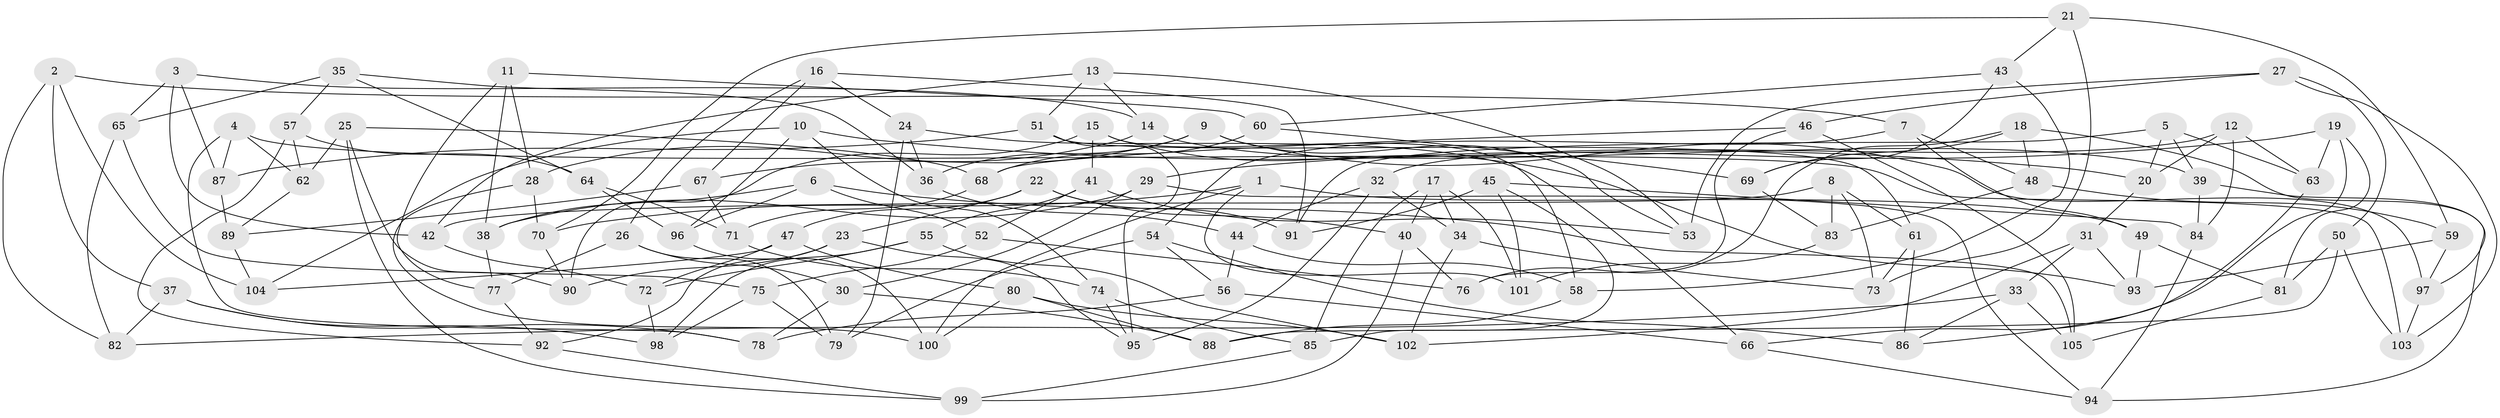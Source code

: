// coarse degree distribution, {10: 0.11904761904761904, 11: 0.047619047619047616, 4: 0.4523809523809524, 6: 0.047619047619047616, 9: 0.11904761904761904, 8: 0.09523809523809523, 5: 0.047619047619047616, 3: 0.07142857142857142}
// Generated by graph-tools (version 1.1) at 2025/54/03/04/25 22:54:02]
// undirected, 105 vertices, 210 edges
graph export_dot {
  node [color=gray90,style=filled];
  1;
  2;
  3;
  4;
  5;
  6;
  7;
  8;
  9;
  10;
  11;
  12;
  13;
  14;
  15;
  16;
  17;
  18;
  19;
  20;
  21;
  22;
  23;
  24;
  25;
  26;
  27;
  28;
  29;
  30;
  31;
  32;
  33;
  34;
  35;
  36;
  37;
  38;
  39;
  40;
  41;
  42;
  43;
  44;
  45;
  46;
  47;
  48;
  49;
  50;
  51;
  52;
  53;
  54;
  55;
  56;
  57;
  58;
  59;
  60;
  61;
  62;
  63;
  64;
  65;
  66;
  67;
  68;
  69;
  70;
  71;
  72;
  73;
  74;
  75;
  76;
  77;
  78;
  79;
  80;
  81;
  82;
  83;
  84;
  85;
  86;
  87;
  88;
  89;
  90;
  91;
  92;
  93;
  94;
  95;
  96;
  97;
  98;
  99;
  100;
  101;
  102;
  103;
  104;
  105;
  1 -- 70;
  1 -- 101;
  1 -- 49;
  1 -- 100;
  2 -- 104;
  2 -- 37;
  2 -- 82;
  2 -- 7;
  3 -- 65;
  3 -- 87;
  3 -- 14;
  3 -- 42;
  4 -- 103;
  4 -- 78;
  4 -- 62;
  4 -- 87;
  5 -- 39;
  5 -- 20;
  5 -- 63;
  5 -- 91;
  6 -- 52;
  6 -- 96;
  6 -- 105;
  6 -- 38;
  7 -- 49;
  7 -- 54;
  7 -- 48;
  8 -- 73;
  8 -- 61;
  8 -- 83;
  8 -- 42;
  9 -- 53;
  9 -- 36;
  9 -- 97;
  9 -- 67;
  10 -- 104;
  10 -- 74;
  10 -- 96;
  10 -- 20;
  11 -- 38;
  11 -- 77;
  11 -- 28;
  11 -- 60;
  12 -- 63;
  12 -- 84;
  12 -- 20;
  12 -- 32;
  13 -- 42;
  13 -- 14;
  13 -- 53;
  13 -- 51;
  14 -- 39;
  14 -- 28;
  15 -- 93;
  15 -- 90;
  15 -- 41;
  15 -- 58;
  16 -- 91;
  16 -- 26;
  16 -- 24;
  16 -- 67;
  17 -- 40;
  17 -- 101;
  17 -- 34;
  17 -- 85;
  18 -- 97;
  18 -- 48;
  18 -- 76;
  18 -- 69;
  19 -- 63;
  19 -- 29;
  19 -- 81;
  19 -- 66;
  20 -- 31;
  21 -- 70;
  21 -- 59;
  21 -- 43;
  21 -- 73;
  22 -- 91;
  22 -- 47;
  22 -- 23;
  22 -- 40;
  23 -- 90;
  23 -- 95;
  23 -- 92;
  24 -- 36;
  24 -- 79;
  24 -- 66;
  25 -- 99;
  25 -- 62;
  25 -- 68;
  25 -- 90;
  26 -- 30;
  26 -- 77;
  26 -- 79;
  27 -- 46;
  27 -- 50;
  27 -- 103;
  27 -- 53;
  28 -- 70;
  28 -- 100;
  29 -- 94;
  29 -- 30;
  29 -- 38;
  30 -- 78;
  30 -- 88;
  31 -- 33;
  31 -- 93;
  31 -- 102;
  32 -- 95;
  32 -- 44;
  32 -- 34;
  33 -- 86;
  33 -- 105;
  33 -- 82;
  34 -- 102;
  34 -- 73;
  35 -- 36;
  35 -- 65;
  35 -- 64;
  35 -- 57;
  36 -- 44;
  37 -- 78;
  37 -- 82;
  37 -- 98;
  38 -- 77;
  39 -- 84;
  39 -- 94;
  40 -- 76;
  40 -- 99;
  41 -- 55;
  41 -- 52;
  41 -- 53;
  42 -- 72;
  43 -- 69;
  43 -- 60;
  43 -- 58;
  44 -- 58;
  44 -- 56;
  45 -- 101;
  45 -- 91;
  45 -- 85;
  45 -- 84;
  46 -- 105;
  46 -- 76;
  46 -- 68;
  47 -- 72;
  47 -- 80;
  47 -- 104;
  48 -- 83;
  48 -- 59;
  49 -- 81;
  49 -- 93;
  50 -- 103;
  50 -- 88;
  50 -- 81;
  51 -- 87;
  51 -- 61;
  51 -- 95;
  52 -- 76;
  52 -- 75;
  54 -- 79;
  54 -- 56;
  54 -- 86;
  55 -- 98;
  55 -- 102;
  55 -- 72;
  56 -- 66;
  56 -- 78;
  57 -- 92;
  57 -- 62;
  57 -- 64;
  58 -- 88;
  59 -- 93;
  59 -- 97;
  60 -- 69;
  60 -- 68;
  61 -- 73;
  61 -- 86;
  62 -- 89;
  63 -- 86;
  64 -- 71;
  64 -- 96;
  65 -- 82;
  65 -- 75;
  66 -- 94;
  67 -- 71;
  67 -- 89;
  68 -- 71;
  69 -- 83;
  70 -- 90;
  71 -- 74;
  72 -- 98;
  74 -- 85;
  74 -- 95;
  75 -- 79;
  75 -- 98;
  77 -- 92;
  80 -- 102;
  80 -- 88;
  80 -- 100;
  81 -- 105;
  83 -- 101;
  84 -- 94;
  85 -- 99;
  87 -- 89;
  89 -- 104;
  92 -- 99;
  96 -- 100;
  97 -- 103;
}
